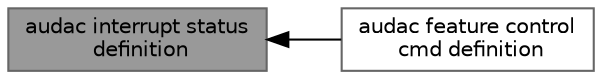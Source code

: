 digraph "audac interrupt status definition"
{
 // LATEX_PDF_SIZE
  bgcolor="transparent";
  edge [fontname=Helvetica,fontsize=10,labelfontname=Helvetica,labelfontsize=10];
  node [fontname=Helvetica,fontsize=10,shape=box,height=0.2,width=0.4];
  rankdir=LR;
  Node2 [label="audac feature control\l cmd definition",height=0.2,width=0.4,color="grey40", fillcolor="white", style="filled",URL="$group___a_u_d_a_c___c_m_d.html",tooltip=" "];
  Node1 [label="audac interrupt status\l definition",height=0.2,width=0.4,color="gray40", fillcolor="grey60", style="filled", fontcolor="black",tooltip=" "];
  Node1->Node2 [shape=plaintext, dir="back", style="solid"];
}
